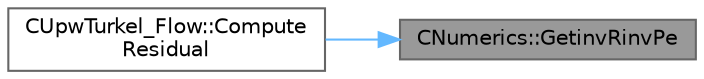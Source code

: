 digraph "CNumerics::GetinvRinvPe"
{
 // LATEX_PDF_SIZE
  bgcolor="transparent";
  edge [fontname=Helvetica,fontsize=10,labelfontname=Helvetica,labelfontsize=10];
  node [fontname=Helvetica,fontsize=10,shape=box,height=0.2,width=0.4];
  rankdir="RL";
  Node1 [id="Node000001",label="CNumerics::GetinvRinvPe",height=0.2,width=0.4,color="gray40", fillcolor="grey60", style="filled", fontcolor="black",tooltip="Computation of the matrix Rinv*Pe."];
  Node1 -> Node2 [id="edge1_Node000001_Node000002",dir="back",color="steelblue1",style="solid",tooltip=" "];
  Node2 [id="Node000002",label="CUpwTurkel_Flow::Compute\lResidual",height=0.2,width=0.4,color="grey40", fillcolor="white", style="filled",URL="$classCUpwTurkel__Flow.html#aeea8b3f88efb753429306fe3c2076af4",tooltip="Compute the Roe's flux between two nodes i and j."];
}
